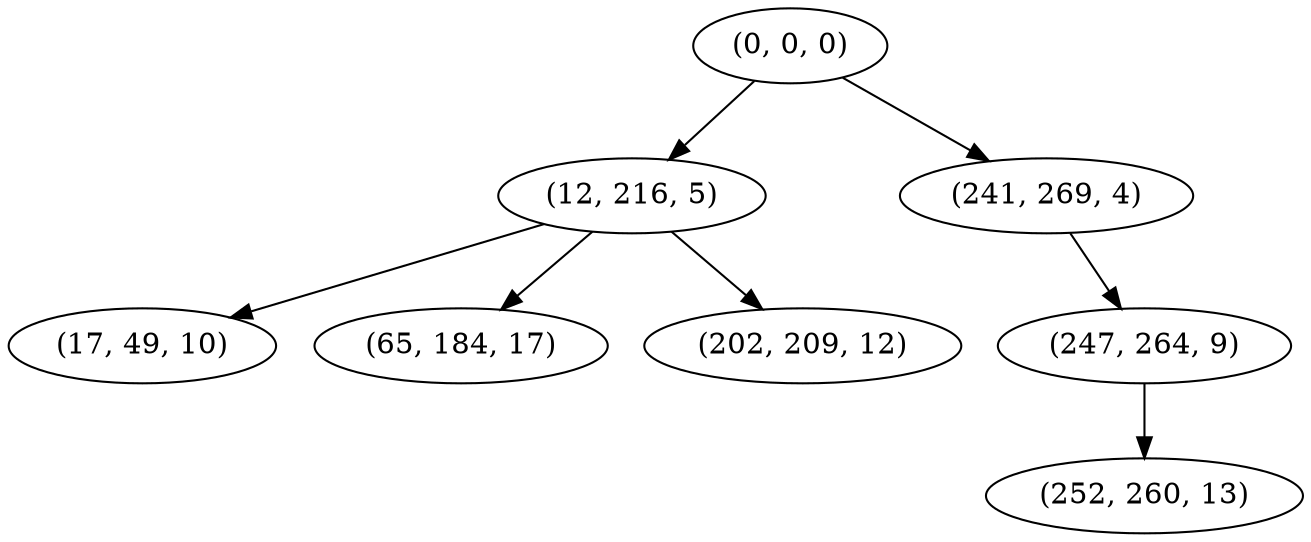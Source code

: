 digraph tree {
    "(0, 0, 0)";
    "(12, 216, 5)";
    "(17, 49, 10)";
    "(65, 184, 17)";
    "(202, 209, 12)";
    "(241, 269, 4)";
    "(247, 264, 9)";
    "(252, 260, 13)";
    "(0, 0, 0)" -> "(12, 216, 5)";
    "(0, 0, 0)" -> "(241, 269, 4)";
    "(12, 216, 5)" -> "(17, 49, 10)";
    "(12, 216, 5)" -> "(65, 184, 17)";
    "(12, 216, 5)" -> "(202, 209, 12)";
    "(241, 269, 4)" -> "(247, 264, 9)";
    "(247, 264, 9)" -> "(252, 260, 13)";
}
